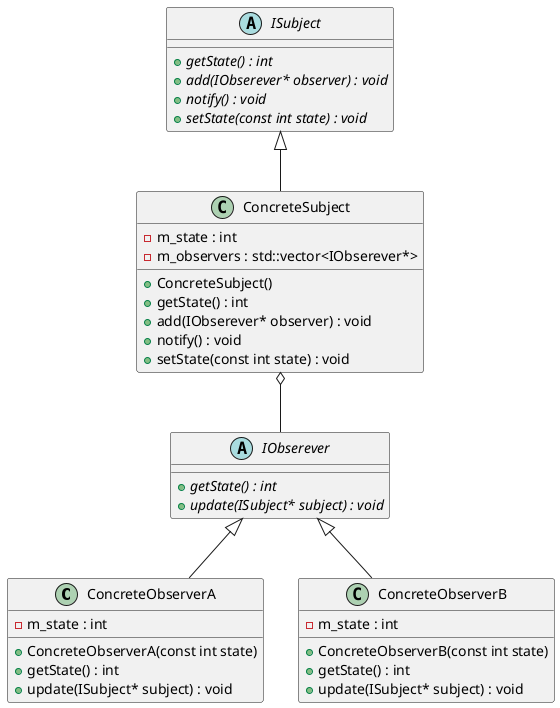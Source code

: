 @startuml





/' Objects '/

class ConcreteObserverA {
	+ConcreteObserverA(const int state)
	+getState() : int
	-m_state : int
	+update(ISubject* subject) : void
}


class ConcreteObserverB {
	+ConcreteObserverB(const int state)
	+getState() : int
	-m_state : int
	+update(ISubject* subject) : void
}


class ConcreteSubject {
	+ConcreteSubject()
	+getState() : int
	-m_state : int
	-m_observers : std::vector<IObserever*>
	+add(IObserever* observer) : void
	+notify() : void
	+setState(const int state) : void
}


abstract class IObserever {
	+{abstract} getState() : int
	+{abstract} update(ISubject* subject) : void
}


abstract class ISubject {
	+{abstract} getState() : int
	+{abstract} add(IObserever* observer) : void
	+{abstract} notify() : void
	+{abstract} setState(const int state) : void
}





/' Inheritance relationships '/

.IObserever <|-- .ConcreteObserverA


.IObserever <|-- .ConcreteObserverB


.ISubject <|-- .ConcreteSubject





/' Aggregation relationships '/

.ConcreteSubject o-- .IObserever






/' Nested objects '/



@enduml
